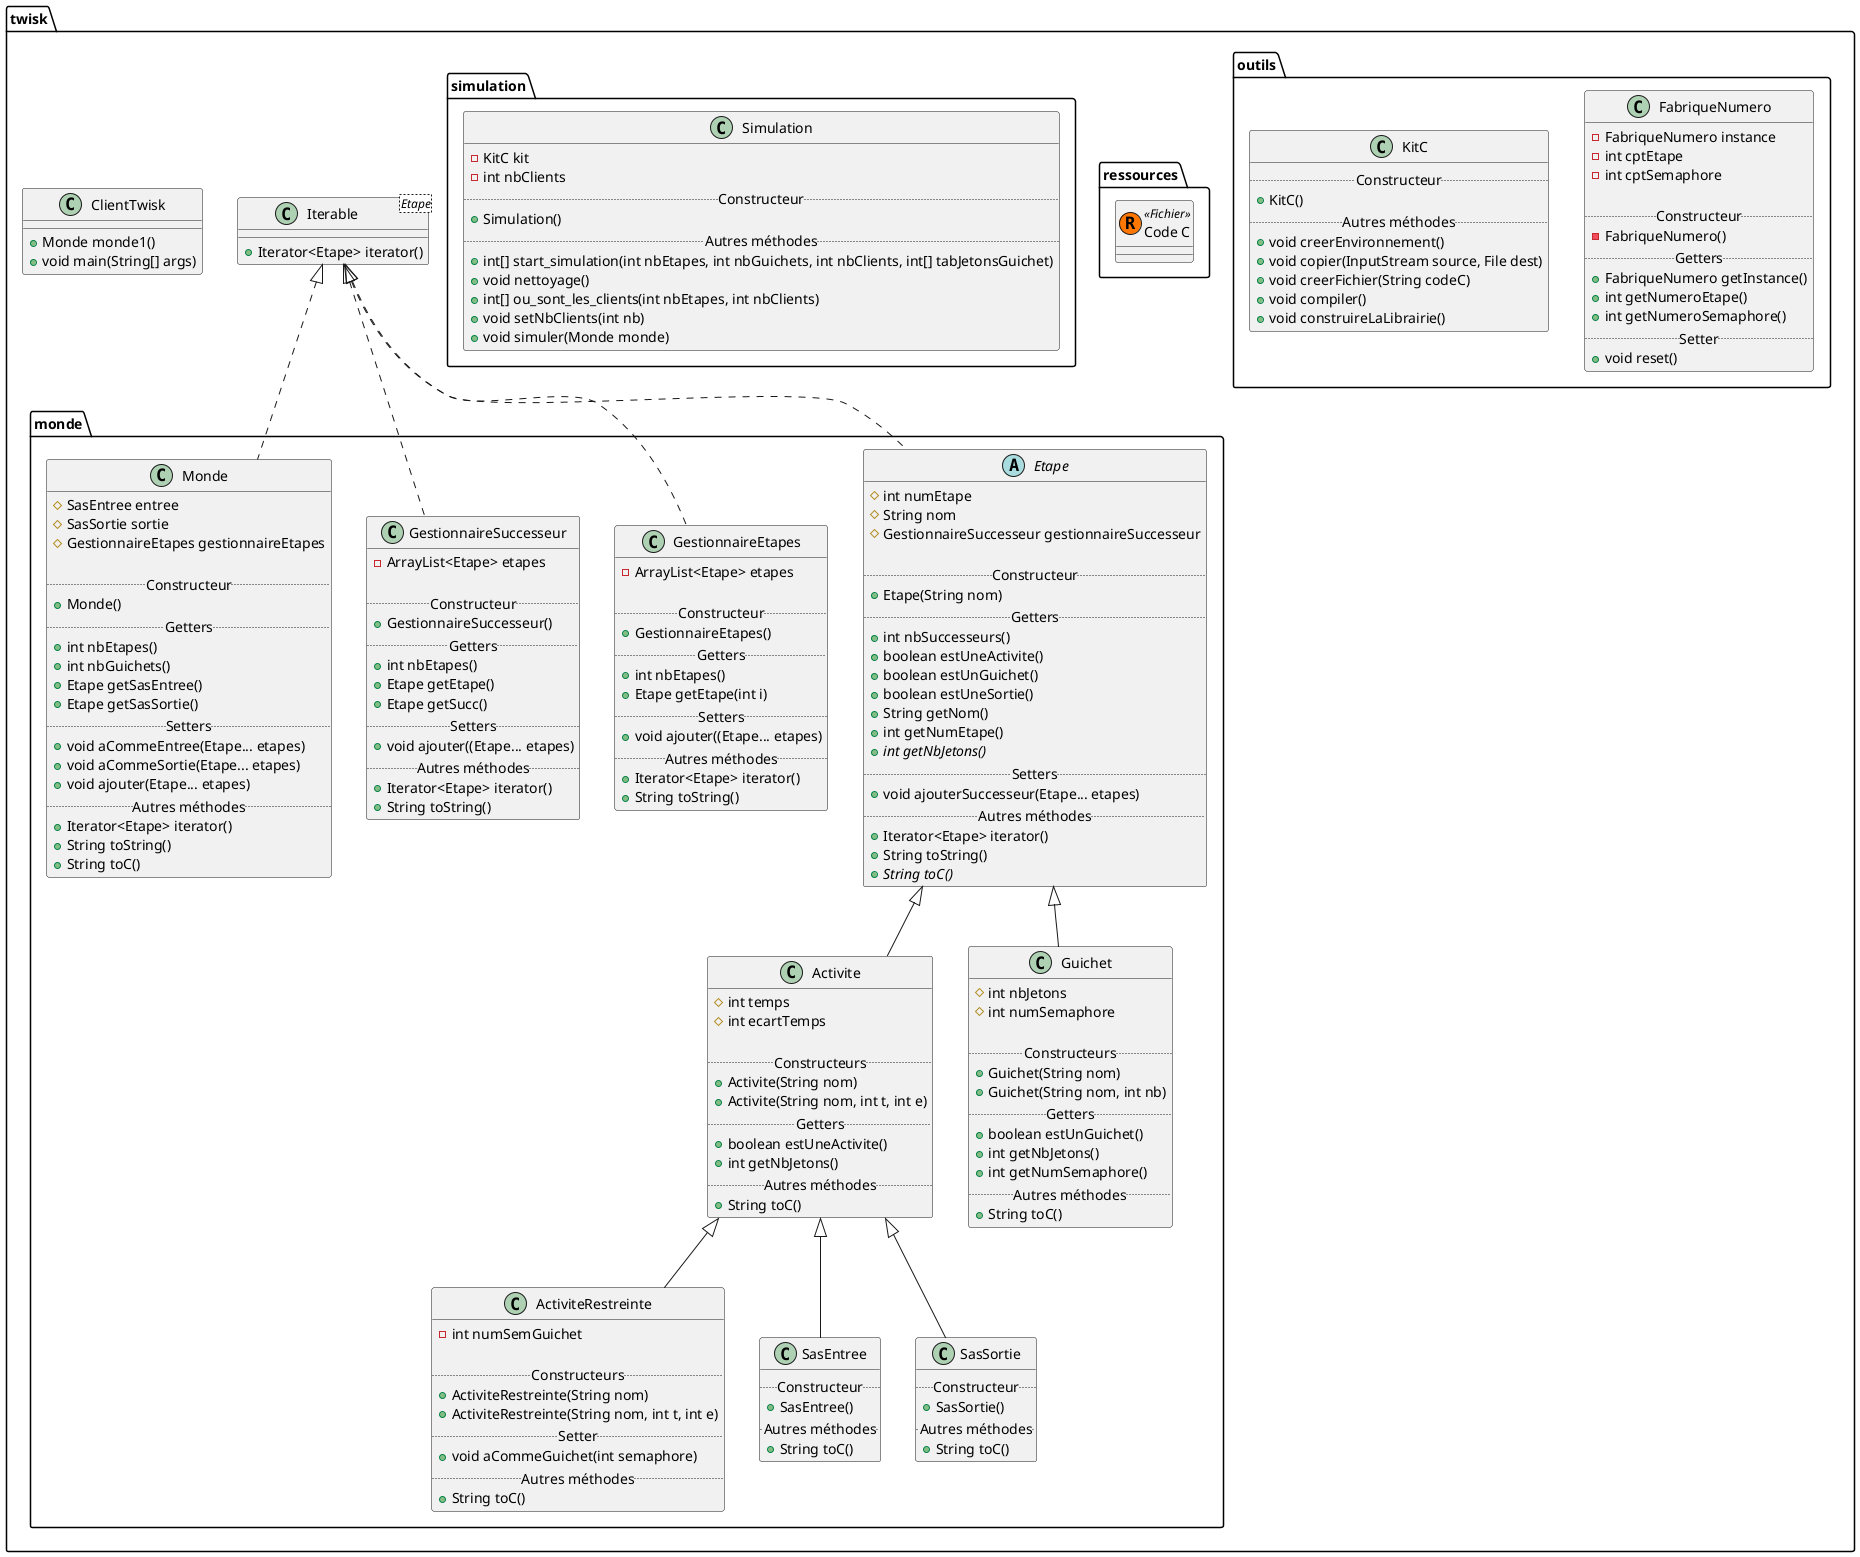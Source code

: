 @startuml
package twisk {
    package monde {
        abstract class Etape {
            # int numEtape
            # String nom
            # GestionnaireSuccesseur gestionnaireSuccesseur

            .. Constructeur ..
            + Etape(String nom)
            .. Getters ..
            + int nbSuccesseurs()
            + boolean estUneActivite()
            + boolean estUnGuichet()
            + boolean estUneSortie()
            + String getNom()
            + int getNumEtape()
            + {abstract} int getNbJetons()
            .. Setters ..
            + void ajouterSuccesseur(Etape... etapes)
            .. Autres méthodes ..
            + Iterator<Etape> iterator()
            + String toString()
            + {abstract} String toC()
        }

        class Activite {
            # int temps
            # int ecartTemps

            .. Constructeurs ..
            + Activite(String nom)
            + Activite(String nom, int t, int e)
            .. Getters ..
            + boolean estUneActivite()
            + int getNbJetons()
            .. Autres méthodes ..
            + String toC()
        }

        class ActiviteRestreinte {
            - int numSemGuichet

            .. Constructeurs ..
            + ActiviteRestreinte(String nom)
            + ActiviteRestreinte(String nom, int t, int e)
            .. Setter ..
            + void aCommeGuichet(int semaphore)
            .. Autres méthodes ..
            + String toC()
        }

        class GestionnaireEtapes {
            - ArrayList<Etape> etapes

            .. Constructeur ..
            + GestionnaireEtapes()
            .. Getters ..
            + int nbEtapes()
            + Etape getEtape(int i)
            .. Setters ..
            + void ajouter((Etape... etapes)
            .. Autres méthodes ..
            + Iterator<Etape> iterator()
            + String toString()
        }

        class GestionnaireSuccesseur {
            - ArrayList<Etape> etapes

            .. Constructeur ..
            + GestionnaireSuccesseur()
            .. Getters ..
            + int nbEtapes()
            + Etape getEtape()
            + Etape getSucc()
            .. Setters ..
            + void ajouter((Etape... etapes)
            .. Autres méthodes ..
            + Iterator<Etape> iterator()
            + String toString()
        }

        class Guichet {
            # int nbJetons
            # int numSemaphore

            .. Constructeurs ..
            + Guichet(String nom)
            + Guichet(String nom, int nb)
            .. Getters ..
            + boolean estUnGuichet()
            + int getNbJetons()
            + int getNumSemaphore()
            .. Autres méthodes ..
            + String toC()
        }

        class Monde {
            # SasEntree entree
            # SasSortie sortie
            # GestionnaireEtapes gestionnaireEtapes

            .. Constructeur ..
            + Monde()
            .. Getters ..
            + int nbEtapes()
            + int nbGuichets()
            + Etape getSasEntree()
            + Etape getSasSortie()
            .. Setters ..
            + void aCommeEntree(Etape... etapes)
            + void aCommeSortie(Etape... etapes)
            + void ajouter(Etape... etapes)
            .. Autres méthodes ..
            + Iterator<Etape> iterator()
            + String toString()
            + String toC()
        }

        class SasEntree {
            .. Constructeur ..
            + SasEntree()
            .. Autres méthodes ..
            + String toC()
        }

        class SasSortie {
            .. Constructeur ..
            + SasSortie()
            .. Autres méthodes ..
            + String toC()
        }
    }

    package outils {
        class FabriqueNumero {
            - FabriqueNumero instance
            - int cptEtape
            - int cptSemaphore

            .. Constructeur ..
            - FabriqueNumero()
            .. Getters ..
            + FabriqueNumero getInstance()
            + int getNumeroEtape()
            + int getNumeroSemaphore()
            .. Setter ..
            + void reset()
        }

        class KitC {
            .. Constructeur ..
            + KitC()
            .. Autres méthodes ..
            + void creerEnvironnement()
            + void copier(InputStream source, File dest)
            + void creerFichier(String codeC)
            + void compiler()
            + void construireLaLibrairie()
        }
    }

    package ressources {
        class "Code C" << (R,#FF7700) Fichier >>
    }

    package simulation {
        class Simulation {
            - KitC kit
            - int nbClients
            .. Constructeur ..
            + Simulation()
            .. Autres méthodes ..
            + int[] start_simulation(int nbEtapes, int nbGuichets, int nbClients, int[] tabJetonsGuichet)
            + void nettoyage()
            + int[] ou_sont_les_clients(int nbEtapes, int nbClients)
            + void setNbClients(int nb)
            + void simuler(Monde monde)
        }
    }

    class ClientTwisk {
        + Monde monde1()
        + void main(String[] args)
    }

    class Iterable<Etape> {
        + Iterator<Etape> iterator()
    }
}

Etape .up.|> Iterable
Activite -up-|> Etape
ActiviteRestreinte -up-|> Activite
GestionnaireEtapes .up.|> Iterable
GestionnaireSuccesseur .up.|> Iterable
Guichet -up-|> Etape
Monde .up.|> Iterable
SasEntree -up-|> Activite
SasSortie -up-|> Activite
@enduml